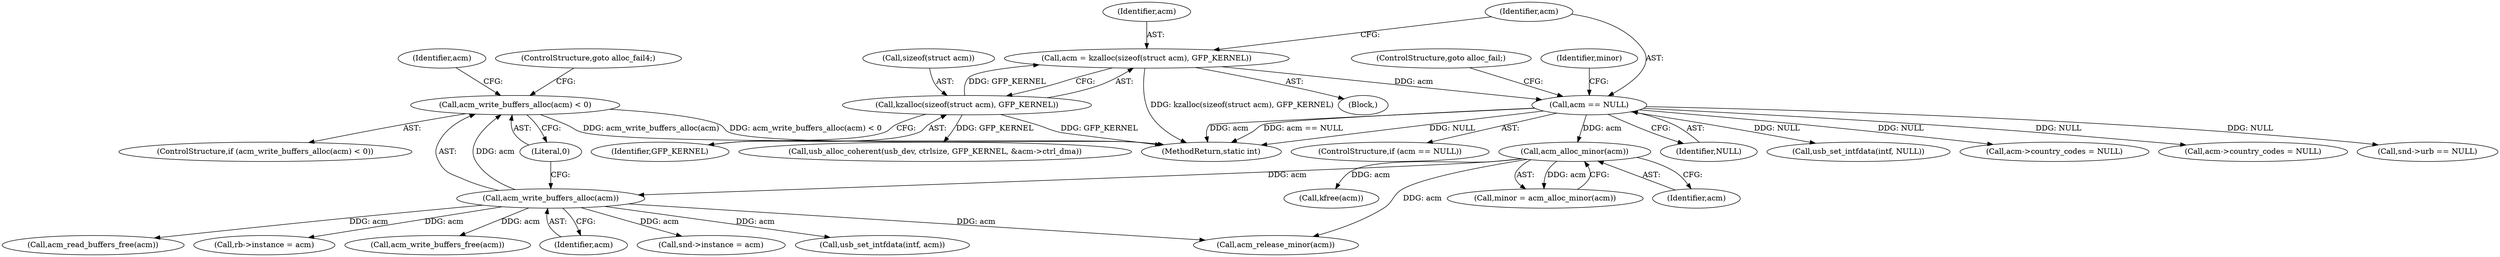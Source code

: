 digraph "0_linux_8835ba4a39cf53f705417b3b3a94eb067673f2c9@API" {
"1001020" [label="(Call,acm_write_buffers_alloc(acm) < 0)"];
"1001021" [label="(Call,acm_write_buffers_alloc(acm))"];
"1000830" [label="(Call,acm_alloc_minor(acm))"];
"1000824" [label="(Call,acm == NULL)"];
"1000817" [label="(Call,acm = kzalloc(sizeof(struct acm), GFP_KERNEL))"];
"1000819" [label="(Call,kzalloc(sizeof(struct acm), GFP_KERNEL))"];
"1000820" [label="(Call,sizeof(struct acm))"];
"1000824" [label="(Call,acm == NULL)"];
"1001552" [label="(Call,usb_set_intfdata(intf, NULL))"];
"1000825" [label="(Identifier,acm)"];
"1000122" [label="(Block,)"];
"1001021" [label="(Call,acm_write_buffers_alloc(acm))"];
"1001083" [label="(Call,rb->instance = acm)"];
"1000827" [label="(ControlStructure,goto alloc_fail;)"];
"1000830" [label="(Call,acm_alloc_minor(acm))"];
"1000818" [label="(Identifier,acm)"];
"1000828" [label="(Call,minor = acm_alloc_minor(acm))"];
"1000831" [label="(Identifier,acm)"];
"1001381" [label="(Call,acm->country_codes = NULL)"];
"1001345" [label="(Call,acm->country_codes = NULL)"];
"1001019" [label="(ControlStructure,if (acm_write_buffers_alloc(acm) < 0))"];
"1001254" [label="(Call,snd->instance = acm)"];
"1001259" [label="(Call,usb_set_intfdata(intf, acm))"];
"1001023" [label="(Literal,0)"];
"1001191" [label="(Call,snd->urb == NULL)"];
"1000819" [label="(Call,kzalloc(sizeof(struct acm), GFP_KERNEL))"];
"1000822" [label="(Identifier,GFP_KERNEL)"];
"1001020" [label="(Call,acm_write_buffers_alloc(acm) < 0)"];
"1001027" [label="(Identifier,acm)"];
"1000829" [label="(Identifier,minor)"];
"1000843" [label="(Call,kfree(acm))"];
"1000826" [label="(Identifier,NULL)"];
"1001588" [label="(Call,acm_read_buffers_free(acm))"];
"1001002" [label="(Call,usb_alloc_coherent(usb_dev, ctrlsize, GFP_KERNEL, &acm->ctrl_dma))"];
"1001608" [label="(Call,acm_release_minor(acm))"];
"1000823" [label="(ControlStructure,if (acm == NULL))"];
"1001024" [label="(ControlStructure,goto alloc_fail4;)"];
"1000817" [label="(Call,acm = kzalloc(sizeof(struct acm), GFP_KERNEL))"];
"1001595" [label="(Call,acm_write_buffers_free(acm))"];
"1001022" [label="(Identifier,acm)"];
"1001615" [label="(MethodReturn,static int)"];
"1001020" -> "1001019"  [label="AST: "];
"1001020" -> "1001023"  [label="CFG: "];
"1001021" -> "1001020"  [label="AST: "];
"1001023" -> "1001020"  [label="AST: "];
"1001024" -> "1001020"  [label="CFG: "];
"1001027" -> "1001020"  [label="CFG: "];
"1001020" -> "1001615"  [label="DDG: acm_write_buffers_alloc(acm)"];
"1001020" -> "1001615"  [label="DDG: acm_write_buffers_alloc(acm) < 0"];
"1001021" -> "1001020"  [label="DDG: acm"];
"1001021" -> "1001022"  [label="CFG: "];
"1001022" -> "1001021"  [label="AST: "];
"1001023" -> "1001021"  [label="CFG: "];
"1000830" -> "1001021"  [label="DDG: acm"];
"1001021" -> "1001083"  [label="DDG: acm"];
"1001021" -> "1001254"  [label="DDG: acm"];
"1001021" -> "1001259"  [label="DDG: acm"];
"1001021" -> "1001588"  [label="DDG: acm"];
"1001021" -> "1001595"  [label="DDG: acm"];
"1001021" -> "1001608"  [label="DDG: acm"];
"1000830" -> "1000828"  [label="AST: "];
"1000830" -> "1000831"  [label="CFG: "];
"1000831" -> "1000830"  [label="AST: "];
"1000828" -> "1000830"  [label="CFG: "];
"1000830" -> "1000828"  [label="DDG: acm"];
"1000824" -> "1000830"  [label="DDG: acm"];
"1000830" -> "1000843"  [label="DDG: acm"];
"1000830" -> "1001608"  [label="DDG: acm"];
"1000824" -> "1000823"  [label="AST: "];
"1000824" -> "1000826"  [label="CFG: "];
"1000825" -> "1000824"  [label="AST: "];
"1000826" -> "1000824"  [label="AST: "];
"1000827" -> "1000824"  [label="CFG: "];
"1000829" -> "1000824"  [label="CFG: "];
"1000824" -> "1001615"  [label="DDG: acm == NULL"];
"1000824" -> "1001615"  [label="DDG: NULL"];
"1000824" -> "1001615"  [label="DDG: acm"];
"1000817" -> "1000824"  [label="DDG: acm"];
"1000824" -> "1001191"  [label="DDG: NULL"];
"1000824" -> "1001345"  [label="DDG: NULL"];
"1000824" -> "1001381"  [label="DDG: NULL"];
"1000824" -> "1001552"  [label="DDG: NULL"];
"1000817" -> "1000122"  [label="AST: "];
"1000817" -> "1000819"  [label="CFG: "];
"1000818" -> "1000817"  [label="AST: "];
"1000819" -> "1000817"  [label="AST: "];
"1000825" -> "1000817"  [label="CFG: "];
"1000817" -> "1001615"  [label="DDG: kzalloc(sizeof(struct acm), GFP_KERNEL)"];
"1000819" -> "1000817"  [label="DDG: GFP_KERNEL"];
"1000819" -> "1000822"  [label="CFG: "];
"1000820" -> "1000819"  [label="AST: "];
"1000822" -> "1000819"  [label="AST: "];
"1000819" -> "1001615"  [label="DDG: GFP_KERNEL"];
"1000819" -> "1001002"  [label="DDG: GFP_KERNEL"];
}
